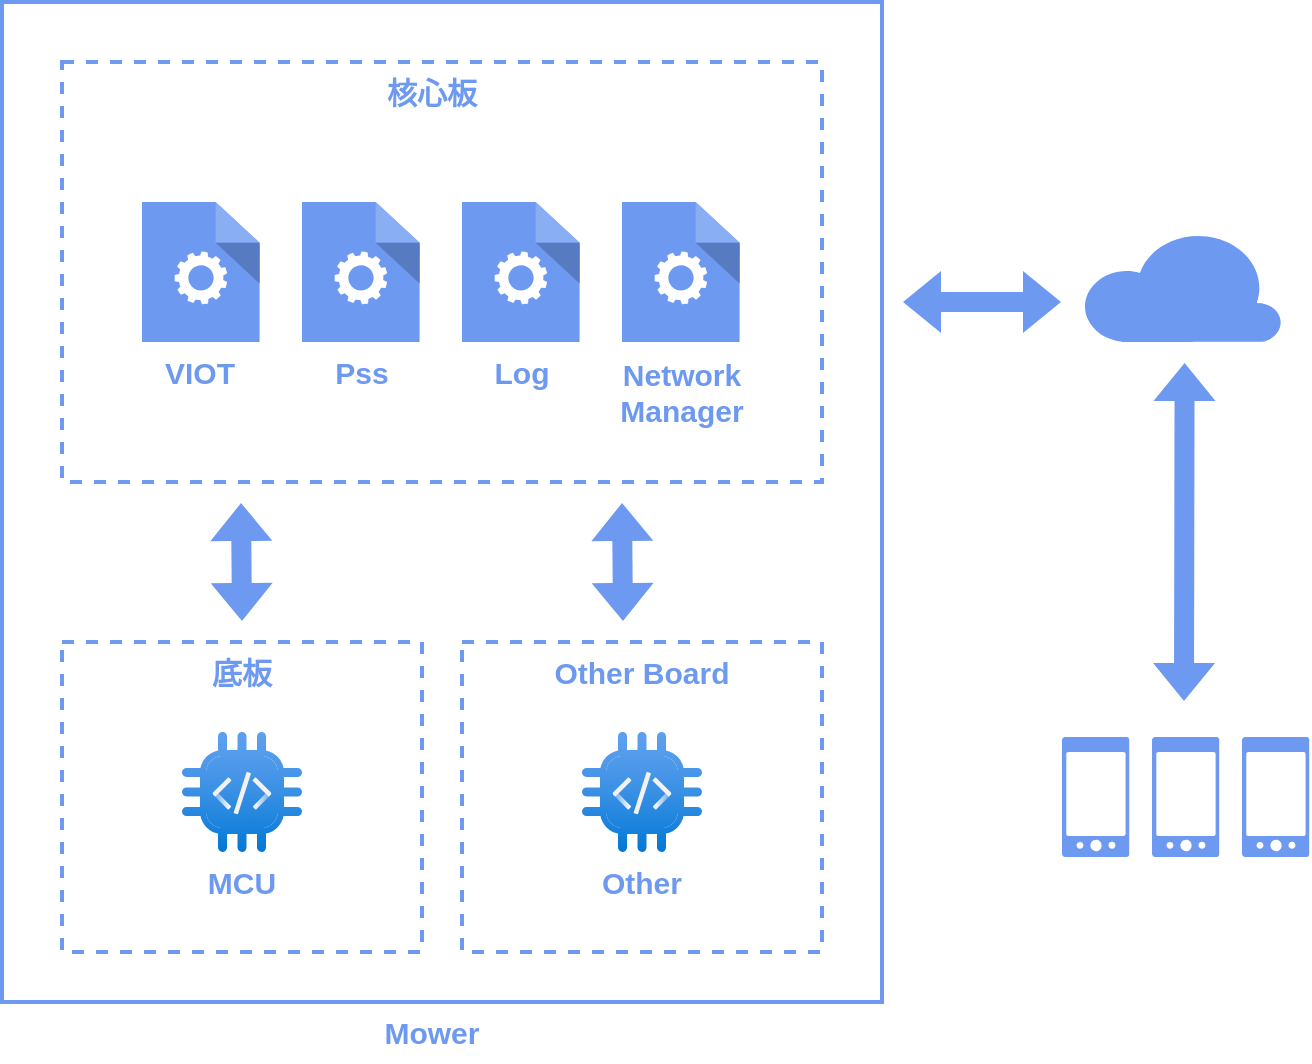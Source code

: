 <mxfile version="24.2.5" type="github">
  <diagram name="Page-1" id="suTiiEdksLUkJC8LkdN8">
    <mxGraphModel dx="1369" dy="774" grid="1" gridSize="10" guides="1" tooltips="1" connect="1" arrows="1" fold="1" page="1" pageScale="1" pageWidth="980" pageHeight="1390" math="0" shadow="0">
      <root>
        <mxCell id="0" />
        <mxCell id="1" parent="0" />
        <mxCell id="eeWaL6JfnDLpfa79ve1X-31" value="" style="rounded=0;whiteSpace=wrap;html=1;strokeColor=#6D99F1;strokeWidth=2;" vertex="1" parent="1">
          <mxGeometry x="60" y="190" width="440" height="500" as="geometry" />
        </mxCell>
        <mxCell id="eeWaL6JfnDLpfa79ve1X-17" value="" style="rounded=0;whiteSpace=wrap;html=1;dashed=1;strokeColor=#6D99F1;strokeWidth=2;" vertex="1" parent="1">
          <mxGeometry x="90" y="510" width="180" height="155" as="geometry" />
        </mxCell>
        <mxCell id="eeWaL6JfnDLpfa79ve1X-12" value="" style="rounded=0;whiteSpace=wrap;html=1;dashed=1;strokeColor=#6D99F1;strokeWidth=2;" vertex="1" parent="1">
          <mxGeometry x="90" y="220" width="380" height="210" as="geometry" />
        </mxCell>
        <mxCell id="eeWaL6JfnDLpfa79ve1X-1" value="" style="image;aspect=fixed;html=1;points=[];align=center;fontSize=12;image=img/lib/azure2/other/Defender_Programable_Board.svg;" vertex="1" parent="1">
          <mxGeometry x="150" y="555" width="60" height="60" as="geometry" />
        </mxCell>
        <mxCell id="eeWaL6JfnDLpfa79ve1X-2" value="" style="sketch=0;html=1;aspect=fixed;strokeColor=none;shadow=0;fillColor=#6D99F1;verticalAlign=top;labelPosition=center;verticalLabelPosition=bottom;shape=mxgraph.gcp2.process" vertex="1" parent="1">
          <mxGeometry x="210" y="290" width="58.8" height="70" as="geometry" />
        </mxCell>
        <mxCell id="eeWaL6JfnDLpfa79ve1X-4" value="" style="sketch=0;html=1;aspect=fixed;strokeColor=none;shadow=0;fillColor=#6D99F1;verticalAlign=top;labelPosition=center;verticalLabelPosition=bottom;shape=mxgraph.gcp2.process" vertex="1" parent="1">
          <mxGeometry x="130" y="290" width="58.8" height="70" as="geometry" />
        </mxCell>
        <mxCell id="eeWaL6JfnDLpfa79ve1X-6" value="&lt;font size=&quot;1&quot; color=&quot;#6d99f1&quot;&gt;&lt;b style=&quot;font-size: 15px;&quot;&gt;VIOT&lt;/b&gt;&lt;/font&gt;" style="text;html=1;align=center;verticalAlign=middle;whiteSpace=wrap;rounded=0;" vertex="1" parent="1">
          <mxGeometry x="129" y="360" width="60" height="30" as="geometry" />
        </mxCell>
        <mxCell id="eeWaL6JfnDLpfa79ve1X-7" value="&lt;font size=&quot;1&quot; color=&quot;#6d99f1&quot;&gt;&lt;b style=&quot;font-size: 15px;&quot;&gt;Pss&lt;/b&gt;&lt;/font&gt;" style="text;html=1;align=center;verticalAlign=middle;whiteSpace=wrap;rounded=0;" vertex="1" parent="1">
          <mxGeometry x="210" y="360" width="60" height="30" as="geometry" />
        </mxCell>
        <mxCell id="eeWaL6JfnDLpfa79ve1X-8" value="" style="sketch=0;html=1;aspect=fixed;strokeColor=none;shadow=0;fillColor=#6D99F1;verticalAlign=top;labelPosition=center;verticalLabelPosition=bottom;shape=mxgraph.gcp2.process" vertex="1" parent="1">
          <mxGeometry x="290" y="290" width="58.8" height="70" as="geometry" />
        </mxCell>
        <mxCell id="eeWaL6JfnDLpfa79ve1X-9" value="&lt;font size=&quot;1&quot; color=&quot;#6d99f1&quot;&gt;&lt;b style=&quot;font-size: 15px;&quot;&gt;Log&lt;/b&gt;&lt;/font&gt;" style="text;html=1;align=center;verticalAlign=middle;whiteSpace=wrap;rounded=0;" vertex="1" parent="1">
          <mxGeometry x="290" y="360" width="60" height="30" as="geometry" />
        </mxCell>
        <mxCell id="eeWaL6JfnDLpfa79ve1X-10" value="" style="sketch=0;html=1;aspect=fixed;strokeColor=none;shadow=0;fillColor=#6D99F1;verticalAlign=top;labelPosition=center;verticalLabelPosition=bottom;shape=mxgraph.gcp2.process" vertex="1" parent="1">
          <mxGeometry x="370" y="290" width="58.8" height="70" as="geometry" />
        </mxCell>
        <mxCell id="eeWaL6JfnDLpfa79ve1X-11" value="&lt;font size=&quot;1&quot; color=&quot;#6d99f1&quot;&gt;&lt;b style=&quot;font-size: 15px;&quot;&gt;Network&lt;/b&gt;&lt;/font&gt;&lt;div&gt;&lt;font size=&quot;1&quot; color=&quot;#6d99f1&quot;&gt;&lt;b style=&quot;font-size: 15px;&quot;&gt;Manager&lt;/b&gt;&lt;/font&gt;&lt;/div&gt;" style="text;html=1;align=center;verticalAlign=middle;whiteSpace=wrap;rounded=0;" vertex="1" parent="1">
          <mxGeometry x="370" y="370" width="60" height="30" as="geometry" />
        </mxCell>
        <mxCell id="eeWaL6JfnDLpfa79ve1X-14" value="&lt;font size=&quot;1&quot; color=&quot;#6d99f1&quot;&gt;&lt;b style=&quot;font-size: 15px;&quot;&gt;MCU&lt;/b&gt;&lt;/font&gt;" style="text;html=1;align=center;verticalAlign=middle;whiteSpace=wrap;rounded=0;" vertex="1" parent="1">
          <mxGeometry x="150" y="615" width="60" height="30" as="geometry" />
        </mxCell>
        <mxCell id="eeWaL6JfnDLpfa79ve1X-16" value="&lt;font color=&quot;#6d99f1&quot;&gt;&lt;span style=&quot;font-size: 15px;&quot;&gt;&lt;b&gt;核心板&lt;/b&gt;&lt;/span&gt;&lt;/font&gt;" style="text;html=1;align=center;verticalAlign=middle;whiteSpace=wrap;rounded=0;" vertex="1" parent="1">
          <mxGeometry x="90" y="220" width="370" height="30" as="geometry" />
        </mxCell>
        <mxCell id="eeWaL6JfnDLpfa79ve1X-18" value="&lt;font color=&quot;#6d99f1&quot;&gt;&lt;span style=&quot;font-size: 15px;&quot;&gt;&lt;b&gt;底板&lt;/b&gt;&lt;/span&gt;&lt;/font&gt;" style="text;html=1;align=center;verticalAlign=middle;whiteSpace=wrap;rounded=0;" vertex="1" parent="1">
          <mxGeometry x="90" y="510" width="180" height="30" as="geometry" />
        </mxCell>
        <mxCell id="eeWaL6JfnDLpfa79ve1X-19" value="" style="rounded=0;whiteSpace=wrap;html=1;dashed=1;strokeColor=#6D99F1;strokeWidth=2;" vertex="1" parent="1">
          <mxGeometry x="290" y="510" width="180" height="155" as="geometry" />
        </mxCell>
        <mxCell id="eeWaL6JfnDLpfa79ve1X-20" value="" style="image;aspect=fixed;html=1;points=[];align=center;fontSize=12;image=img/lib/azure2/other/Defender_Programable_Board.svg;" vertex="1" parent="1">
          <mxGeometry x="350" y="555" width="60" height="60" as="geometry" />
        </mxCell>
        <mxCell id="eeWaL6JfnDLpfa79ve1X-21" value="&lt;font size=&quot;1&quot; color=&quot;#6d99f1&quot;&gt;&lt;b style=&quot;font-size: 15px;&quot;&gt;Other&lt;/b&gt;&lt;/font&gt;" style="text;html=1;align=center;verticalAlign=middle;whiteSpace=wrap;rounded=0;" vertex="1" parent="1">
          <mxGeometry x="350" y="615" width="60" height="30" as="geometry" />
        </mxCell>
        <mxCell id="eeWaL6JfnDLpfa79ve1X-22" value="&lt;font color=&quot;#6d99f1&quot;&gt;&lt;span style=&quot;font-size: 15px;&quot;&gt;&lt;b&gt;Other Board&lt;/b&gt;&lt;/span&gt;&lt;/font&gt;" style="text;html=1;align=center;verticalAlign=middle;whiteSpace=wrap;rounded=0;" vertex="1" parent="1">
          <mxGeometry x="290" y="510" width="180" height="30" as="geometry" />
        </mxCell>
        <mxCell id="eeWaL6JfnDLpfa79ve1X-23" value="" style="shape=flexArrow;endArrow=classic;startArrow=classic;html=1;rounded=0;strokeColor=none;fillColor=#6D99F1;" edge="1" parent="1">
          <mxGeometry width="100" height="100" relative="1" as="geometry">
            <mxPoint x="180" y="500" as="sourcePoint" />
            <mxPoint x="179.5" y="440" as="targetPoint" />
          </mxGeometry>
        </mxCell>
        <mxCell id="eeWaL6JfnDLpfa79ve1X-24" value="" style="shape=flexArrow;endArrow=classic;startArrow=classic;html=1;rounded=0;strokeColor=none;fillColor=#6D99F1;" edge="1" parent="1">
          <mxGeometry width="100" height="100" relative="1" as="geometry">
            <mxPoint x="370.5" y="500" as="sourcePoint" />
            <mxPoint x="370" y="440" as="targetPoint" />
          </mxGeometry>
        </mxCell>
        <mxCell id="eeWaL6JfnDLpfa79ve1X-25" value="" style="sketch=0;html=1;aspect=fixed;strokeColor=none;shadow=0;fillColor=#6D99F1;verticalAlign=top;labelPosition=center;verticalLabelPosition=bottom;shape=mxgraph.gcp2.phone_android" vertex="1" parent="1">
          <mxGeometry x="590" y="557.5" width="33.6" height="60" as="geometry" />
        </mxCell>
        <mxCell id="eeWaL6JfnDLpfa79ve1X-26" value="" style="verticalLabelPosition=bottom;html=1;verticalAlign=top;align=center;strokeColor=none;fillColor=#6D99F1;shape=mxgraph.azure.cloud;" vertex="1" parent="1">
          <mxGeometry x="600" y="304" width="100" height="56" as="geometry" />
        </mxCell>
        <mxCell id="eeWaL6JfnDLpfa79ve1X-29" value="" style="sketch=0;html=1;aspect=fixed;strokeColor=none;shadow=0;fillColor=#6D99F1;verticalAlign=top;labelPosition=center;verticalLabelPosition=bottom;shape=mxgraph.gcp2.phone_android" vertex="1" parent="1">
          <mxGeometry x="635" y="557.5" width="33.6" height="60" as="geometry" />
        </mxCell>
        <mxCell id="eeWaL6JfnDLpfa79ve1X-30" value="" style="sketch=0;html=1;aspect=fixed;strokeColor=none;shadow=0;fillColor=#6D99F1;verticalAlign=top;labelPosition=center;verticalLabelPosition=bottom;shape=mxgraph.gcp2.phone_android" vertex="1" parent="1">
          <mxGeometry x="680" y="557.5" width="33.6" height="60" as="geometry" />
        </mxCell>
        <mxCell id="eeWaL6JfnDLpfa79ve1X-32" value="&lt;font size=&quot;1&quot; color=&quot;#6d99f1&quot;&gt;&lt;b style=&quot;font-size: 15px;&quot;&gt;Mower&lt;/b&gt;&lt;/font&gt;" style="text;html=1;align=center;verticalAlign=middle;whiteSpace=wrap;rounded=0;" vertex="1" parent="1">
          <mxGeometry x="245" y="690" width="60" height="30" as="geometry" />
        </mxCell>
        <mxCell id="eeWaL6JfnDLpfa79ve1X-33" value="" style="shape=flexArrow;endArrow=classic;startArrow=classic;html=1;rounded=0;strokeColor=none;fillColor=#6D99F1;" edge="1" parent="1">
          <mxGeometry width="100" height="100" relative="1" as="geometry">
            <mxPoint x="651" y="540" as="sourcePoint" />
            <mxPoint x="651.3" y="370" as="targetPoint" />
          </mxGeometry>
        </mxCell>
        <mxCell id="eeWaL6JfnDLpfa79ve1X-34" value="" style="shape=flexArrow;endArrow=classic;startArrow=classic;html=1;rounded=0;strokeColor=none;fillColor=#6D99F1;" edge="1" parent="1">
          <mxGeometry width="100" height="100" relative="1" as="geometry">
            <mxPoint x="510" y="340" as="sourcePoint" />
            <mxPoint x="590" y="340" as="targetPoint" />
          </mxGeometry>
        </mxCell>
      </root>
    </mxGraphModel>
  </diagram>
</mxfile>
